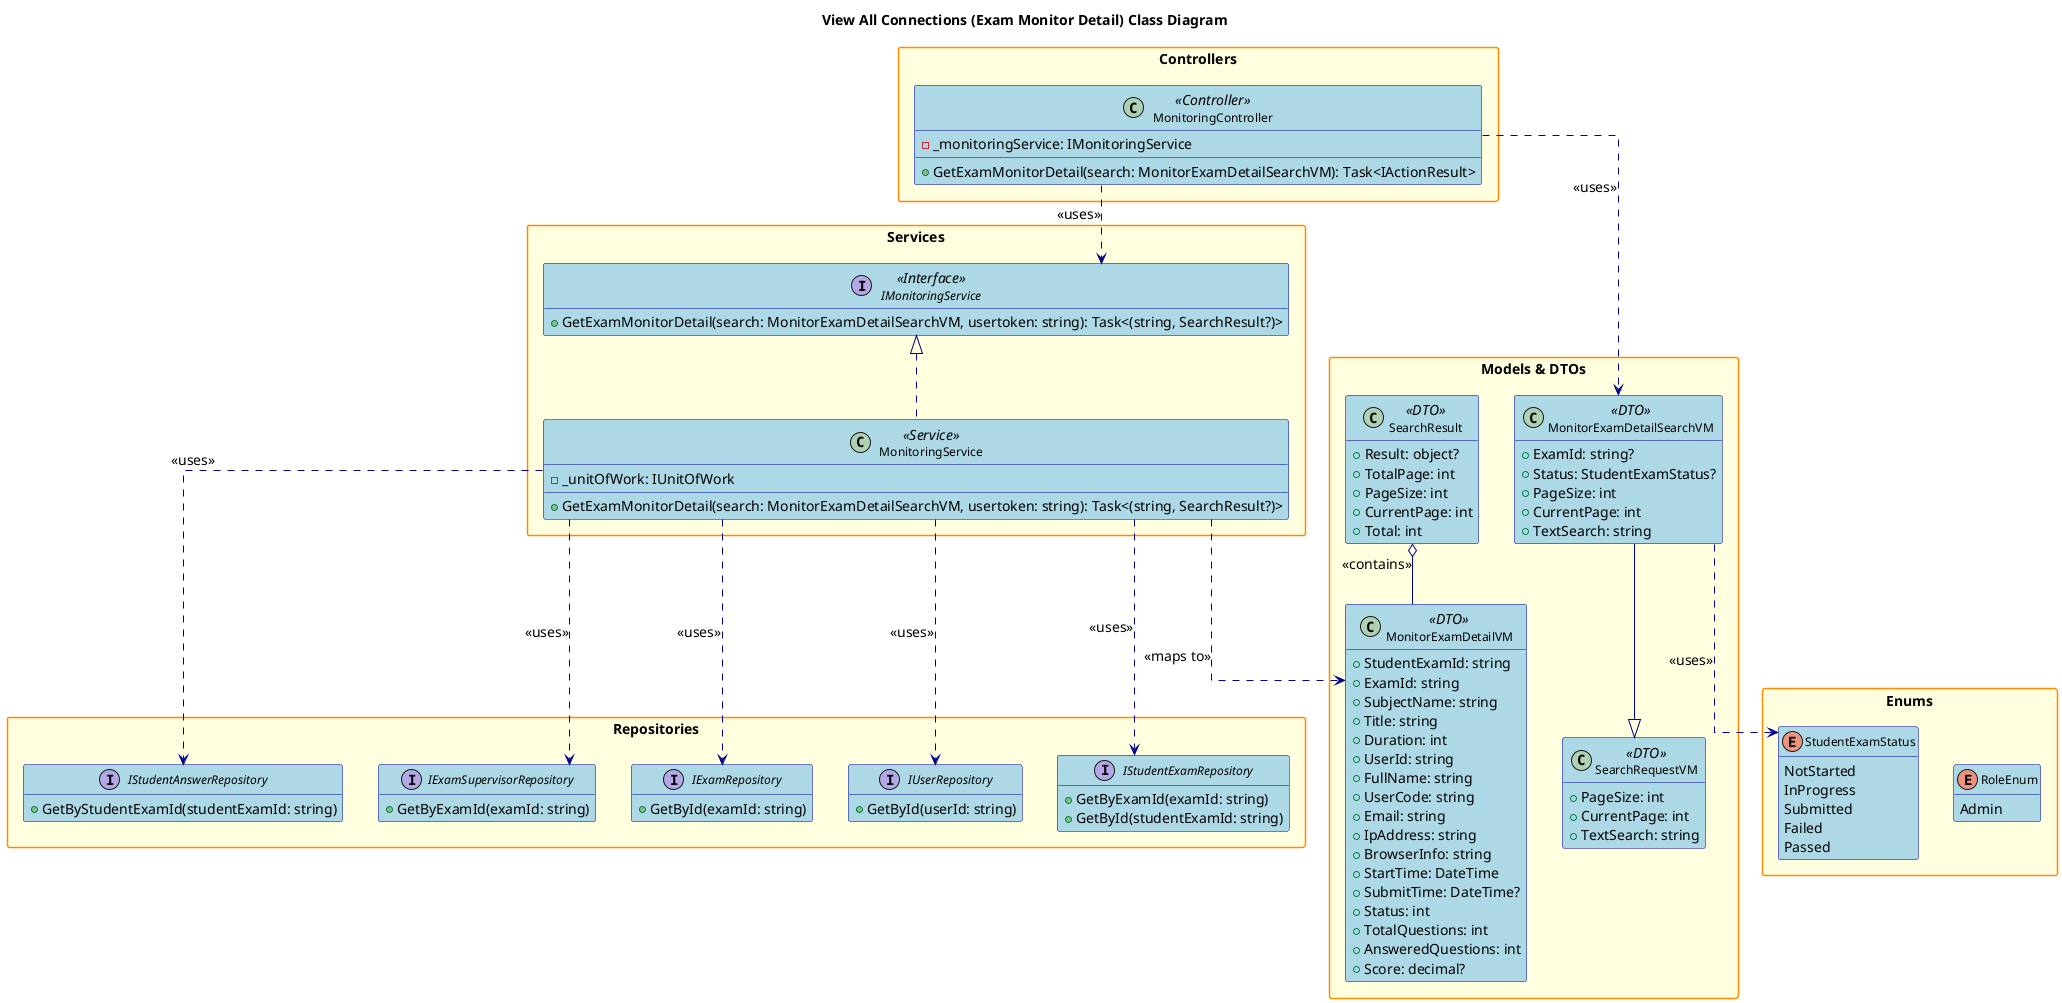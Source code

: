 @startuml
' Class Diagram for View All Connections (Exam Monitor Detail) Feature (giống dạng View List Role)

title View All Connections (Exam Monitor Detail) Class Diagram

hide empty members
skinparam packageStyle rectangle
skinparam linetype ortho
skinparam defaultFontSize 14
skinparam defaultFontName Arial
skinparam classFontSize 12
skinparam classFontName Arial
skinparam noteFontSize 11
skinparam noteFontName Arial

skinparam class {
    BackgroundColor LightBlue
    BorderColor DarkBlue
    ArrowColor DarkBlue
    FontSize 12
}

skinparam package {
    BackgroundColor LightYellow
    BorderColor DarkOrange
    FontSize 14
    FontStyle bold
}

skinparam interface {
    BackgroundColor LightGreen
    BorderColor DarkGreen
    FontSize 12
}

skinparam enum {
    BackgroundColor LightCyan
    BorderColor DarkCyan
    FontSize 12
}

package "Controllers" {
    class MonitoringController <<Controller>> {
        - _monitoringService: IMonitoringService
        + GetExamMonitorDetail(search: MonitorExamDetailSearchVM): Task<IActionResult>
    }
}

package "Services" {
    interface IMonitoringService <<Interface>> {
        + GetExamMonitorDetail(search: MonitorExamDetailSearchVM, usertoken: string): Task<(string, SearchResult?)>
    }
    class MonitoringService <<Service>> {
        - _unitOfWork: IUnitOfWork
        + GetExamMonitorDetail(search: MonitorExamDetailSearchVM, usertoken: string): Task<(string, SearchResult?)>
    }
}

package "Repositories" {
    interface IStudentExamRepository {
        + GetByExamId(examId: string)
        + GetById(studentExamId: string)
    }
    interface IUserRepository {
        + GetById(userId: string)
    }
    interface IExamRepository {
        + GetById(examId: string)
    }
    interface IExamSupervisorRepository {
        + GetByExamId(examId: string)
    }
    interface IStudentAnswerRepository {
        + GetByStudentExamId(studentExamId: string)
    }
}

package "Models & DTOs" {
    class MonitorExamDetailSearchVM <<DTO>> {
        + ExamId: string?
        + Status: StudentExamStatus?
        + PageSize: int
        + CurrentPage: int
        + TextSearch: string
    }
    class SearchRequestVM <<DTO>> {
        + PageSize: int
        + CurrentPage: int
        + TextSearch: string
    }
    class MonitorExamDetailVM <<DTO>> {
        + StudentExamId: string
        + ExamId: string
        + SubjectName: string
        + Title: string
        + Duration: int
        + UserId: string
        + FullName: string
        + UserCode: string
        + Email: string
        + IpAddress: string
        + BrowserInfo: string
        + StartTime: DateTime
        + SubmitTime: DateTime?
        + Status: int
        + TotalQuestions: int
        + AnsweredQuestions: int
        + Score: decimal?
    }
    class SearchResult <<DTO>> {
        + Result: object?
        + TotalPage: int
        + PageSize: int
        + CurrentPage: int
        + Total: int
    }
}

package "Enums" {
    enum RoleEnum {
        Admin
    }
    enum StudentExamStatus {
        NotStarted
        InProgress
        Submitted
        Failed
        Passed
    }
}

' Relationships
MonitoringController ..> IMonitoringService : <<uses>>
MonitoringController ..> MonitorExamDetailSearchVM : <<uses>>
IMonitoringService <|.. MonitoringService
MonitoringService ..> IStudentExamRepository : <<uses>>
MonitoringService ..> IUserRepository : <<uses>>
MonitoringService ..> IExamRepository : <<uses>>
MonitoringService ..> IExamSupervisorRepository : <<uses>>
MonitoringService ..> IStudentAnswerRepository : <<uses>>
MonitoringService ..> MonitorExamDetailVM : <<maps to>>
MonitorExamDetailSearchVM --|> SearchRequestVM
MonitorExamDetailSearchVM ..> StudentExamStatus : <<uses>>
SearchResult o-- MonitorExamDetailVM : <<contains>>

@enduml